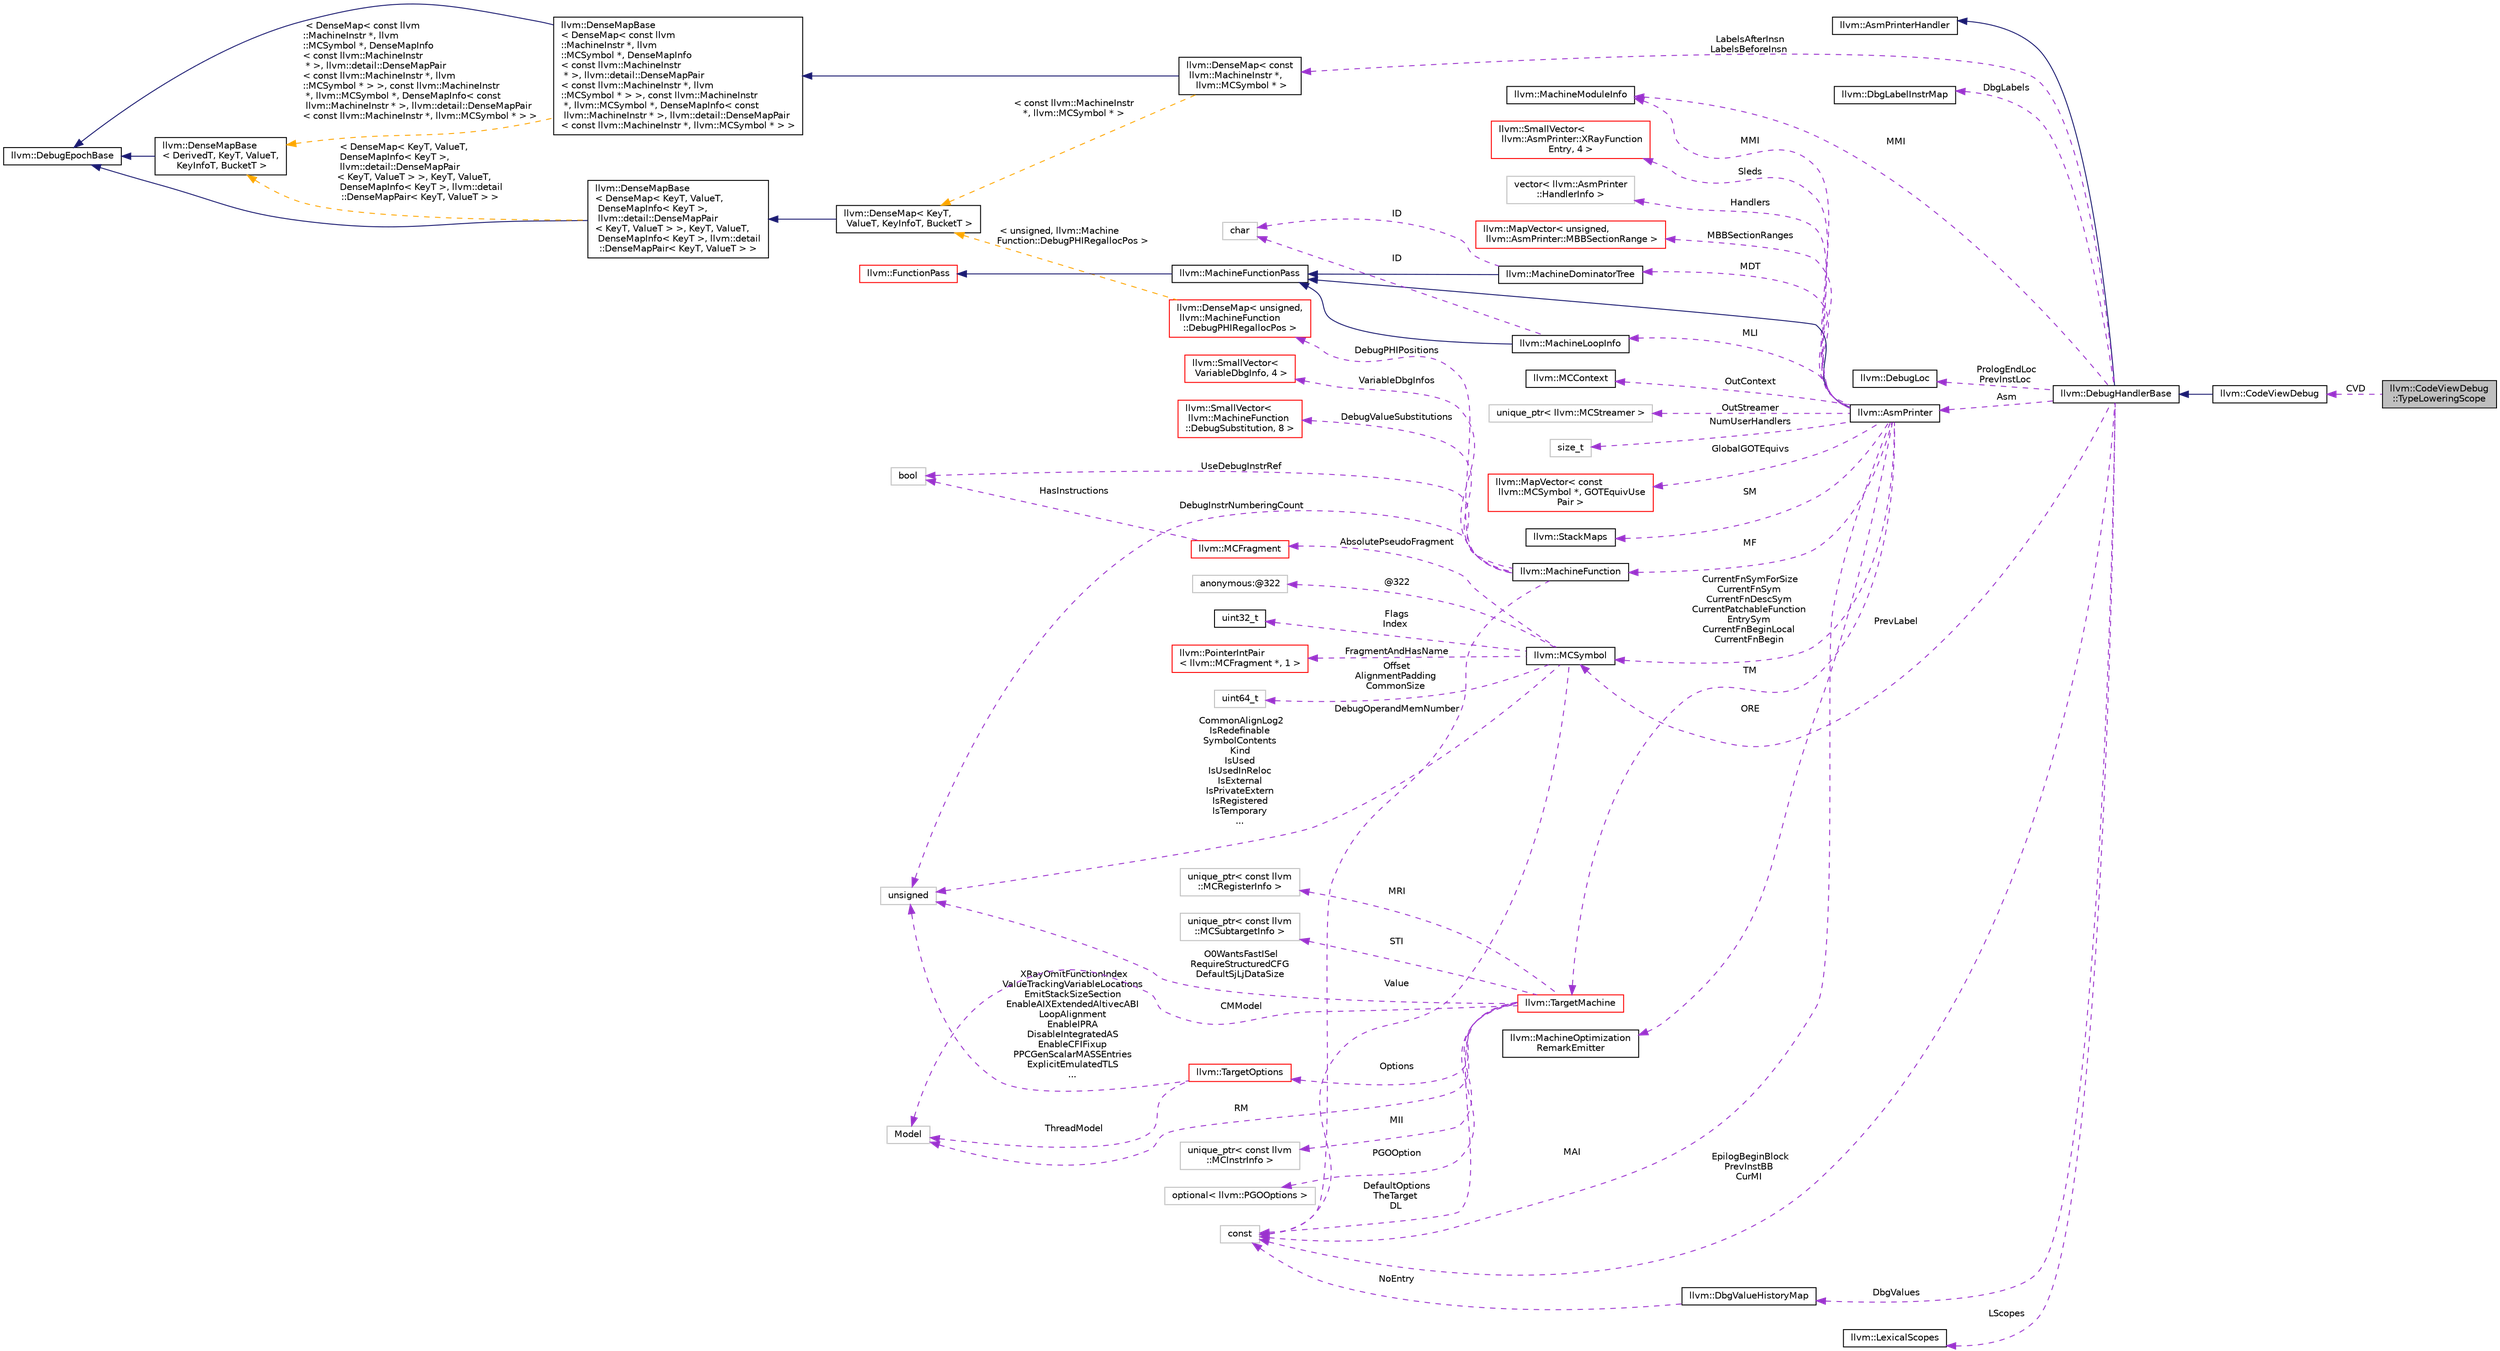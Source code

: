 digraph "llvm::CodeViewDebug::TypeLoweringScope"
{
 // LATEX_PDF_SIZE
  bgcolor="transparent";
  edge [fontname="Helvetica",fontsize="10",labelfontname="Helvetica",labelfontsize="10"];
  node [fontname="Helvetica",fontsize="10",shape=record];
  rankdir="LR";
  Node1 [label="llvm::CodeViewDebug\l::TypeLoweringScope",height=0.2,width=0.4,color="black", fillcolor="grey75", style="filled", fontcolor="black",tooltip=" "];
  Node2 -> Node1 [dir="back",color="darkorchid3",fontsize="10",style="dashed",label=" CVD" ,fontname="Helvetica"];
  Node2 [label="llvm::CodeViewDebug",height=0.2,width=0.4,color="black",URL="$classllvm_1_1CodeViewDebug.html",tooltip="Collects and handles line tables information in a CodeView format."];
  Node3 -> Node2 [dir="back",color="midnightblue",fontsize="10",style="solid",fontname="Helvetica"];
  Node3 [label="llvm::DebugHandlerBase",height=0.2,width=0.4,color="black",URL="$classllvm_1_1DebugHandlerBase.html",tooltip="Base class for debug information backends."];
  Node4 -> Node3 [dir="back",color="midnightblue",fontsize="10",style="solid",fontname="Helvetica"];
  Node4 [label="llvm::AsmPrinterHandler",height=0.2,width=0.4,color="black",URL="$classllvm_1_1AsmPrinterHandler.html",tooltip="Collects and handles AsmPrinter objects required to build debug or EH information."];
  Node5 -> Node3 [dir="back",color="darkorchid3",fontsize="10",style="dashed",label=" LabelsAfterInsn\nLabelsBeforeInsn" ,fontname="Helvetica"];
  Node5 [label="llvm::DenseMap\< const\l llvm::MachineInstr *,\l llvm::MCSymbol * \>",height=0.2,width=0.4,color="black",URL="$classllvm_1_1DenseMap.html",tooltip=" "];
  Node6 -> Node5 [dir="back",color="midnightblue",fontsize="10",style="solid",fontname="Helvetica"];
  Node6 [label="llvm::DenseMapBase\l\< DenseMap\< const llvm\l::MachineInstr *, llvm\l::MCSymbol *, DenseMapInfo\l\< const llvm::MachineInstr\l * \>, llvm::detail::DenseMapPair\l\< const llvm::MachineInstr *, llvm\l::MCSymbol * \> \>, const llvm::MachineInstr\l *, llvm::MCSymbol *, DenseMapInfo\< const\l llvm::MachineInstr * \>, llvm::detail::DenseMapPair\l\< const llvm::MachineInstr *, llvm::MCSymbol * \> \>",height=0.2,width=0.4,color="black",URL="$classllvm_1_1DenseMapBase.html",tooltip=" "];
  Node7 -> Node6 [dir="back",color="midnightblue",fontsize="10",style="solid",fontname="Helvetica"];
  Node7 [label="llvm::DebugEpochBase",height=0.2,width=0.4,color="black",URL="$classllvm_1_1DebugEpochBase.html",tooltip="A base class for data structure classes wishing to make iterators (\"handles\") pointing into themselve..."];
  Node8 -> Node6 [dir="back",color="orange",fontsize="10",style="dashed",label=" \< DenseMap\< const llvm\l::MachineInstr *, llvm\l::MCSymbol *, DenseMapInfo\l\< const llvm::MachineInstr\l * \>, llvm::detail::DenseMapPair\l\< const llvm::MachineInstr *, llvm\l::MCSymbol * \> \>, const llvm::MachineInstr\l *, llvm::MCSymbol *, DenseMapInfo\< const\l llvm::MachineInstr * \>, llvm::detail::DenseMapPair\l\< const llvm::MachineInstr *, llvm::MCSymbol * \> \>" ,fontname="Helvetica"];
  Node8 [label="llvm::DenseMapBase\l\< DerivedT, KeyT, ValueT,\l KeyInfoT, BucketT \>",height=0.2,width=0.4,color="black",URL="$classllvm_1_1DenseMapBase.html",tooltip=" "];
  Node7 -> Node8 [dir="back",color="midnightblue",fontsize="10",style="solid",fontname="Helvetica"];
  Node9 -> Node5 [dir="back",color="orange",fontsize="10",style="dashed",label=" \< const llvm::MachineInstr\l *, llvm::MCSymbol * \>" ,fontname="Helvetica"];
  Node9 [label="llvm::DenseMap\< KeyT,\l ValueT, KeyInfoT, BucketT \>",height=0.2,width=0.4,color="black",URL="$classllvm_1_1DenseMap.html",tooltip=" "];
  Node10 -> Node9 [dir="back",color="midnightblue",fontsize="10",style="solid",fontname="Helvetica"];
  Node10 [label="llvm::DenseMapBase\l\< DenseMap\< KeyT, ValueT,\l DenseMapInfo\< KeyT \>,\l llvm::detail::DenseMapPair\l\< KeyT, ValueT \> \>, KeyT, ValueT,\l DenseMapInfo\< KeyT \>, llvm::detail\l::DenseMapPair\< KeyT, ValueT \> \>",height=0.2,width=0.4,color="black",URL="$classllvm_1_1DenseMapBase.html",tooltip=" "];
  Node7 -> Node10 [dir="back",color="midnightblue",fontsize="10",style="solid",fontname="Helvetica"];
  Node8 -> Node10 [dir="back",color="orange",fontsize="10",style="dashed",label=" \< DenseMap\< KeyT, ValueT,\l DenseMapInfo\< KeyT \>,\l llvm::detail::DenseMapPair\l\< KeyT, ValueT \> \>, KeyT, ValueT,\l DenseMapInfo\< KeyT \>, llvm::detail\l::DenseMapPair\< KeyT, ValueT \> \>" ,fontname="Helvetica"];
  Node11 -> Node3 [dir="back",color="darkorchid3",fontsize="10",style="dashed",label=" DbgLabels" ,fontname="Helvetica"];
  Node11 [label="llvm::DbgLabelInstrMap",height=0.2,width=0.4,color="black",URL="$classllvm_1_1DbgLabelInstrMap.html",tooltip="For each inlined instance of a source-level label, keep the corresponding DBG_LABEL instruction."];
  Node12 -> Node3 [dir="back",color="darkorchid3",fontsize="10",style="dashed",label=" MMI" ,fontname="Helvetica"];
  Node12 [label="llvm::MachineModuleInfo",height=0.2,width=0.4,color="black",URL="$classllvm_1_1MachineModuleInfo.html",tooltip="This class contains meta information specific to a module."];
  Node13 -> Node3 [dir="back",color="darkorchid3",fontsize="10",style="dashed",label=" PrologEndLoc\nPrevInstLoc" ,fontname="Helvetica"];
  Node13 [label="llvm::DebugLoc",height=0.2,width=0.4,color="black",URL="$classllvm_1_1DebugLoc.html",tooltip="A debug info location."];
  Node14 -> Node3 [dir="back",color="darkorchid3",fontsize="10",style="dashed",label=" Asm" ,fontname="Helvetica"];
  Node14 [label="llvm::AsmPrinter",height=0.2,width=0.4,color="black",URL="$classllvm_1_1AsmPrinter.html",tooltip="This class is intended to be used as a driving class for all asm writers."];
  Node15 -> Node14 [dir="back",color="midnightblue",fontsize="10",style="solid",fontname="Helvetica"];
  Node15 [label="llvm::MachineFunctionPass",height=0.2,width=0.4,color="black",URL="$classllvm_1_1MachineFunctionPass.html",tooltip="MachineFunctionPass - This class adapts the FunctionPass interface to allow convenient creation of pa..."];
  Node16 -> Node15 [dir="back",color="midnightblue",fontsize="10",style="solid",fontname="Helvetica"];
  Node16 [label="llvm::FunctionPass",height=0.2,width=0.4,color="red",URL="$classllvm_1_1FunctionPass.html",tooltip="FunctionPass class - This class is used to implement most global optimizations."];
  Node18 -> Node14 [dir="back",color="darkorchid3",fontsize="10",style="dashed",label=" SM" ,fontname="Helvetica"];
  Node18 [label="llvm::StackMaps",height=0.2,width=0.4,color="black",URL="$classllvm_1_1StackMaps.html",tooltip=" "];
  Node19 -> Node14 [dir="back",color="darkorchid3",fontsize="10",style="dashed",label=" ORE" ,fontname="Helvetica"];
  Node19 [label="llvm::MachineOptimization\lRemarkEmitter",height=0.2,width=0.4,color="black",URL="$classllvm_1_1MachineOptimizationRemarkEmitter.html",tooltip="The optimization diagnostic interface."];
  Node20 -> Node14 [dir="back",color="darkorchid3",fontsize="10",style="dashed",label=" MLI" ,fontname="Helvetica"];
  Node20 [label="llvm::MachineLoopInfo",height=0.2,width=0.4,color="black",URL="$classllvm_1_1MachineLoopInfo.html",tooltip=" "];
  Node15 -> Node20 [dir="back",color="midnightblue",fontsize="10",style="solid",fontname="Helvetica"];
  Node21 -> Node20 [dir="back",color="darkorchid3",fontsize="10",style="dashed",label=" ID" ,fontname="Helvetica"];
  Node21 [label="char",height=0.2,width=0.4,color="grey75",tooltip=" "];
  Node22 -> Node14 [dir="back",color="darkorchid3",fontsize="10",style="dashed",label=" MF" ,fontname="Helvetica"];
  Node22 [label="llvm::MachineFunction",height=0.2,width=0.4,color="black",URL="$classllvm_1_1MachineFunction.html",tooltip=" "];
  Node23 -> Node22 [dir="back",color="darkorchid3",fontsize="10",style="dashed",label=" DebugValueSubstitutions" ,fontname="Helvetica"];
  Node23 [label="llvm::SmallVector\<\l llvm::MachineFunction\l::DebugSubstitution, 8 \>",height=0.2,width=0.4,color="red",URL="$classllvm_1_1SmallVector.html",tooltip=" "];
  Node30 -> Node22 [dir="back",color="darkorchid3",fontsize="10",style="dashed",label=" DebugPHIPositions" ,fontname="Helvetica"];
  Node30 [label="llvm::DenseMap\< unsigned,\l llvm::MachineFunction\l::DebugPHIRegallocPos \>",height=0.2,width=0.4,color="red",URL="$classllvm_1_1DenseMap.html",tooltip=" "];
  Node9 -> Node30 [dir="back",color="orange",fontsize="10",style="dashed",label=" \< unsigned, llvm::Machine\lFunction::DebugPHIRegallocPos \>" ,fontname="Helvetica"];
  Node32 -> Node22 [dir="back",color="darkorchid3",fontsize="10",style="dashed",label=" UseDebugInstrRef" ,fontname="Helvetica"];
  Node32 [label="bool",height=0.2,width=0.4,color="grey75",tooltip=" "];
  Node33 -> Node22 [dir="back",color="darkorchid3",fontsize="10",style="dashed",label=" DebugOperandMemNumber" ,fontname="Helvetica"];
  Node33 [label="const",height=0.2,width=0.4,color="grey75",tooltip=" "];
  Node34 -> Node22 [dir="back",color="darkorchid3",fontsize="10",style="dashed",label=" DebugInstrNumberingCount" ,fontname="Helvetica"];
  Node34 [label="unsigned",height=0.2,width=0.4,color="grey75",tooltip=" "];
  Node35 -> Node22 [dir="back",color="darkorchid3",fontsize="10",style="dashed",label=" VariableDbgInfos" ,fontname="Helvetica"];
  Node35 [label="llvm::SmallVector\<\l VariableDbgInfo, 4 \>",height=0.2,width=0.4,color="red",URL="$classllvm_1_1SmallVector.html",tooltip=" "];
  Node38 -> Node14 [dir="back",color="darkorchid3",fontsize="10",style="dashed",label=" MDT" ,fontname="Helvetica"];
  Node38 [label="llvm::MachineDominatorTree",height=0.2,width=0.4,color="black",URL="$classllvm_1_1MachineDominatorTree.html",tooltip="DominatorTree Class - Concrete subclass of DominatorTreeBase that is used to compute a normal dominat..."];
  Node15 -> Node38 [dir="back",color="midnightblue",fontsize="10",style="solid",fontname="Helvetica"];
  Node21 -> Node38 [dir="back",color="darkorchid3",fontsize="10",style="dashed",label=" ID" ,fontname="Helvetica"];
  Node12 -> Node14 [dir="back",color="darkorchid3",fontsize="10",style="dashed",label=" MMI" ,fontname="Helvetica"];
  Node39 -> Node14 [dir="back",color="darkorchid3",fontsize="10",style="dashed",label=" TM" ,fontname="Helvetica"];
  Node39 [label="llvm::TargetMachine",height=0.2,width=0.4,color="red",URL="$classllvm_1_1TargetMachine.html",tooltip="Primary interface to the complete machine description for the target machine."];
  Node40 -> Node39 [dir="back",color="darkorchid3",fontsize="10",style="dashed",label=" Options" ,fontname="Helvetica"];
  Node40 [label="llvm::TargetOptions",height=0.2,width=0.4,color="red",URL="$classllvm_1_1TargetOptions.html",tooltip=" "];
  Node45 -> Node40 [dir="back",color="darkorchid3",fontsize="10",style="dashed",label=" ThreadModel" ,fontname="Helvetica"];
  Node45 [label="Model",height=0.2,width=0.4,color="grey75",tooltip=" "];
  Node34 -> Node40 [dir="back",color="darkorchid3",fontsize="10",style="dashed",label=" XRayOmitFunctionIndex\nValueTrackingVariableLocations\nEmitStackSizeSection\nEnableAIXExtendedAltivecABI\nLoopAlignment\nEnableIPRA\nDisableIntegratedAS\nEnableCFIFixup\nPPCGenScalarMASSEntries\nExplicitEmulatedTLS\n..." ,fontname="Helvetica"];
  Node61 -> Node39 [dir="back",color="darkorchid3",fontsize="10",style="dashed",label=" MRI" ,fontname="Helvetica"];
  Node61 [label="unique_ptr\< const llvm\l::MCRegisterInfo \>",height=0.2,width=0.4,color="grey75",tooltip=" "];
  Node62 -> Node39 [dir="back",color="darkorchid3",fontsize="10",style="dashed",label=" STI" ,fontname="Helvetica"];
  Node62 [label="unique_ptr\< const llvm\l::MCSubtargetInfo \>",height=0.2,width=0.4,color="grey75",tooltip=" "];
  Node63 -> Node39 [dir="back",color="darkorchid3",fontsize="10",style="dashed",label=" MII" ,fontname="Helvetica"];
  Node63 [label="unique_ptr\< const llvm\l::MCInstrInfo \>",height=0.2,width=0.4,color="grey75",tooltip=" "];
  Node45 -> Node39 [dir="back",color="darkorchid3",fontsize="10",style="dashed",label=" RM" ,fontname="Helvetica"];
  Node64 -> Node39 [dir="back",color="darkorchid3",fontsize="10",style="dashed",label=" PGOOption" ,fontname="Helvetica"];
  Node64 [label="optional\< llvm::PGOOptions \>",height=0.2,width=0.4,color="grey75",tooltip=" "];
  Node45 -> Node39 [dir="back",color="darkorchid3",fontsize="10",style="dashed",label=" CMModel" ,fontname="Helvetica"];
  Node34 -> Node39 [dir="back",color="darkorchid3",fontsize="10",style="dashed",label=" O0WantsFastISel\nRequireStructuredCFG\nDefaultSjLjDataSize" ,fontname="Helvetica"];
  Node33 -> Node39 [dir="back",color="darkorchid3",fontsize="10",style="dashed",label=" DefaultOptions\nTheTarget\nDL" ,fontname="Helvetica"];
  Node68 -> Node14 [dir="back",color="darkorchid3",fontsize="10",style="dashed",label=" Sleds" ,fontname="Helvetica"];
  Node68 [label="llvm::SmallVector\<\l llvm::AsmPrinter::XRayFunction\lEntry, 4 \>",height=0.2,width=0.4,color="red",URL="$classllvm_1_1SmallVector.html",tooltip=" "];
  Node71 -> Node14 [dir="back",color="darkorchid3",fontsize="10",style="dashed",label=" Handlers" ,fontname="Helvetica"];
  Node71 [label="vector\< llvm::AsmPrinter\l::HandlerInfo \>",height=0.2,width=0.4,color="grey75",tooltip=" "];
  Node72 -> Node14 [dir="back",color="darkorchid3",fontsize="10",style="dashed",label=" MBBSectionRanges" ,fontname="Helvetica"];
  Node72 [label="llvm::MapVector\< unsigned,\l llvm::AsmPrinter::MBBSectionRange \>",height=0.2,width=0.4,color="red",URL="$classllvm_1_1MapVector.html",tooltip=" "];
  Node74 -> Node14 [dir="back",color="darkorchid3",fontsize="10",style="dashed",label=" CurrentFnSymForSize\nCurrentFnSym\nCurrentFnDescSym\nCurrentPatchableFunction\lEntrySym\nCurrentFnBeginLocal\nCurrentFnBegin" ,fontname="Helvetica"];
  Node74 [label="llvm::MCSymbol",height=0.2,width=0.4,color="black",URL="$classllvm_1_1MCSymbol.html",tooltip="MCSymbol - Instances of this class represent a symbol name in the MC file, and MCSymbols are created ..."];
  Node75 -> Node74 [dir="back",color="darkorchid3",fontsize="10",style="dashed",label=" Offset\nAlignmentPadding\nCommonSize" ,fontname="Helvetica"];
  Node75 [label="uint64_t",height=0.2,width=0.4,color="grey75",tooltip=" "];
  Node76 -> Node74 [dir="back",color="darkorchid3",fontsize="10",style="dashed",label=" @322" ,fontname="Helvetica"];
  Node76 [label="anonymous:@322",height=0.2,width=0.4,color="grey75",tooltip=" "];
  Node77 -> Node74 [dir="back",color="darkorchid3",fontsize="10",style="dashed",label=" AbsolutePseudoFragment" ,fontname="Helvetica"];
  Node77 [label="llvm::MCFragment",height=0.2,width=0.4,color="red",URL="$classllvm_1_1MCFragment.html",tooltip=" "];
  Node32 -> Node77 [dir="back",color="darkorchid3",fontsize="10",style="dashed",label=" HasInstructions" ,fontname="Helvetica"];
  Node91 -> Node74 [dir="back",color="darkorchid3",fontsize="10",style="dashed",label=" FragmentAndHasName" ,fontname="Helvetica"];
  Node91 [label="llvm::PointerIntPair\l\< llvm::MCFragment *, 1 \>",height=0.2,width=0.4,color="red",URL="$classllvm_1_1PointerIntPair.html",tooltip=" "];
  Node93 -> Node74 [dir="back",color="darkorchid3",fontsize="10",style="dashed",label=" Flags\nIndex" ,fontname="Helvetica"];
  Node93 [label="uint32_t",height=0.2,width=0.4,color="black",URL="$classuint32__t.html",tooltip=" "];
  Node33 -> Node74 [dir="back",color="darkorchid3",fontsize="10",style="dashed",label=" Value" ,fontname="Helvetica"];
  Node34 -> Node74 [dir="back",color="darkorchid3",fontsize="10",style="dashed",label=" CommonAlignLog2\nIsRedefinable\nSymbolContents\nKind\nIsUsed\nIsUsedInReloc\nIsExternal\nIsPrivateExtern\nIsRegistered\nIsTemporary\n..." ,fontname="Helvetica"];
  Node94 -> Node14 [dir="back",color="darkorchid3",fontsize="10",style="dashed",label=" OutContext" ,fontname="Helvetica"];
  Node94 [label="llvm::MCContext",height=0.2,width=0.4,color="black",URL="$classllvm_1_1MCContext.html",tooltip="Context object for machine code objects."];
  Node33 -> Node14 [dir="back",color="darkorchid3",fontsize="10",style="dashed",label=" MAI" ,fontname="Helvetica"];
  Node95 -> Node14 [dir="back",color="darkorchid3",fontsize="10",style="dashed",label=" OutStreamer" ,fontname="Helvetica"];
  Node95 [label="unique_ptr\< llvm::MCStreamer \>",height=0.2,width=0.4,color="grey75",tooltip=" "];
  Node96 -> Node14 [dir="back",color="darkorchid3",fontsize="10",style="dashed",label=" NumUserHandlers" ,fontname="Helvetica"];
  Node96 [label="size_t",height=0.2,width=0.4,color="grey75",tooltip=" "];
  Node97 -> Node14 [dir="back",color="darkorchid3",fontsize="10",style="dashed",label=" GlobalGOTEquivs" ,fontname="Helvetica"];
  Node97 [label="llvm::MapVector\< const\l llvm::MCSymbol *, GOTEquivUse\lPair \>",height=0.2,width=0.4,color="red",URL="$classllvm_1_1MapVector.html",tooltip=" "];
  Node33 -> Node3 [dir="back",color="darkorchid3",fontsize="10",style="dashed",label=" EpilogBeginBlock\nPrevInstBB\nCurMI" ,fontname="Helvetica"];
  Node74 -> Node3 [dir="back",color="darkorchid3",fontsize="10",style="dashed",label=" PrevLabel" ,fontname="Helvetica"];
  Node98 -> Node3 [dir="back",color="darkorchid3",fontsize="10",style="dashed",label=" DbgValues" ,fontname="Helvetica"];
  Node98 [label="llvm::DbgValueHistoryMap",height=0.2,width=0.4,color="black",URL="$classllvm_1_1DbgValueHistoryMap.html",tooltip="For each user variable, keep a list of instruction ranges where this variable is accessible."];
  Node33 -> Node98 [dir="back",color="darkorchid3",fontsize="10",style="dashed",label=" NoEntry" ,fontname="Helvetica"];
  Node99 -> Node3 [dir="back",color="darkorchid3",fontsize="10",style="dashed",label=" LScopes" ,fontname="Helvetica"];
  Node99 [label="llvm::LexicalScopes",height=0.2,width=0.4,color="black",URL="$classllvm_1_1LexicalScopes.html",tooltip="LexicalScopes - This class provides interface to collect and use lexical scoping information from mac..."];
}
